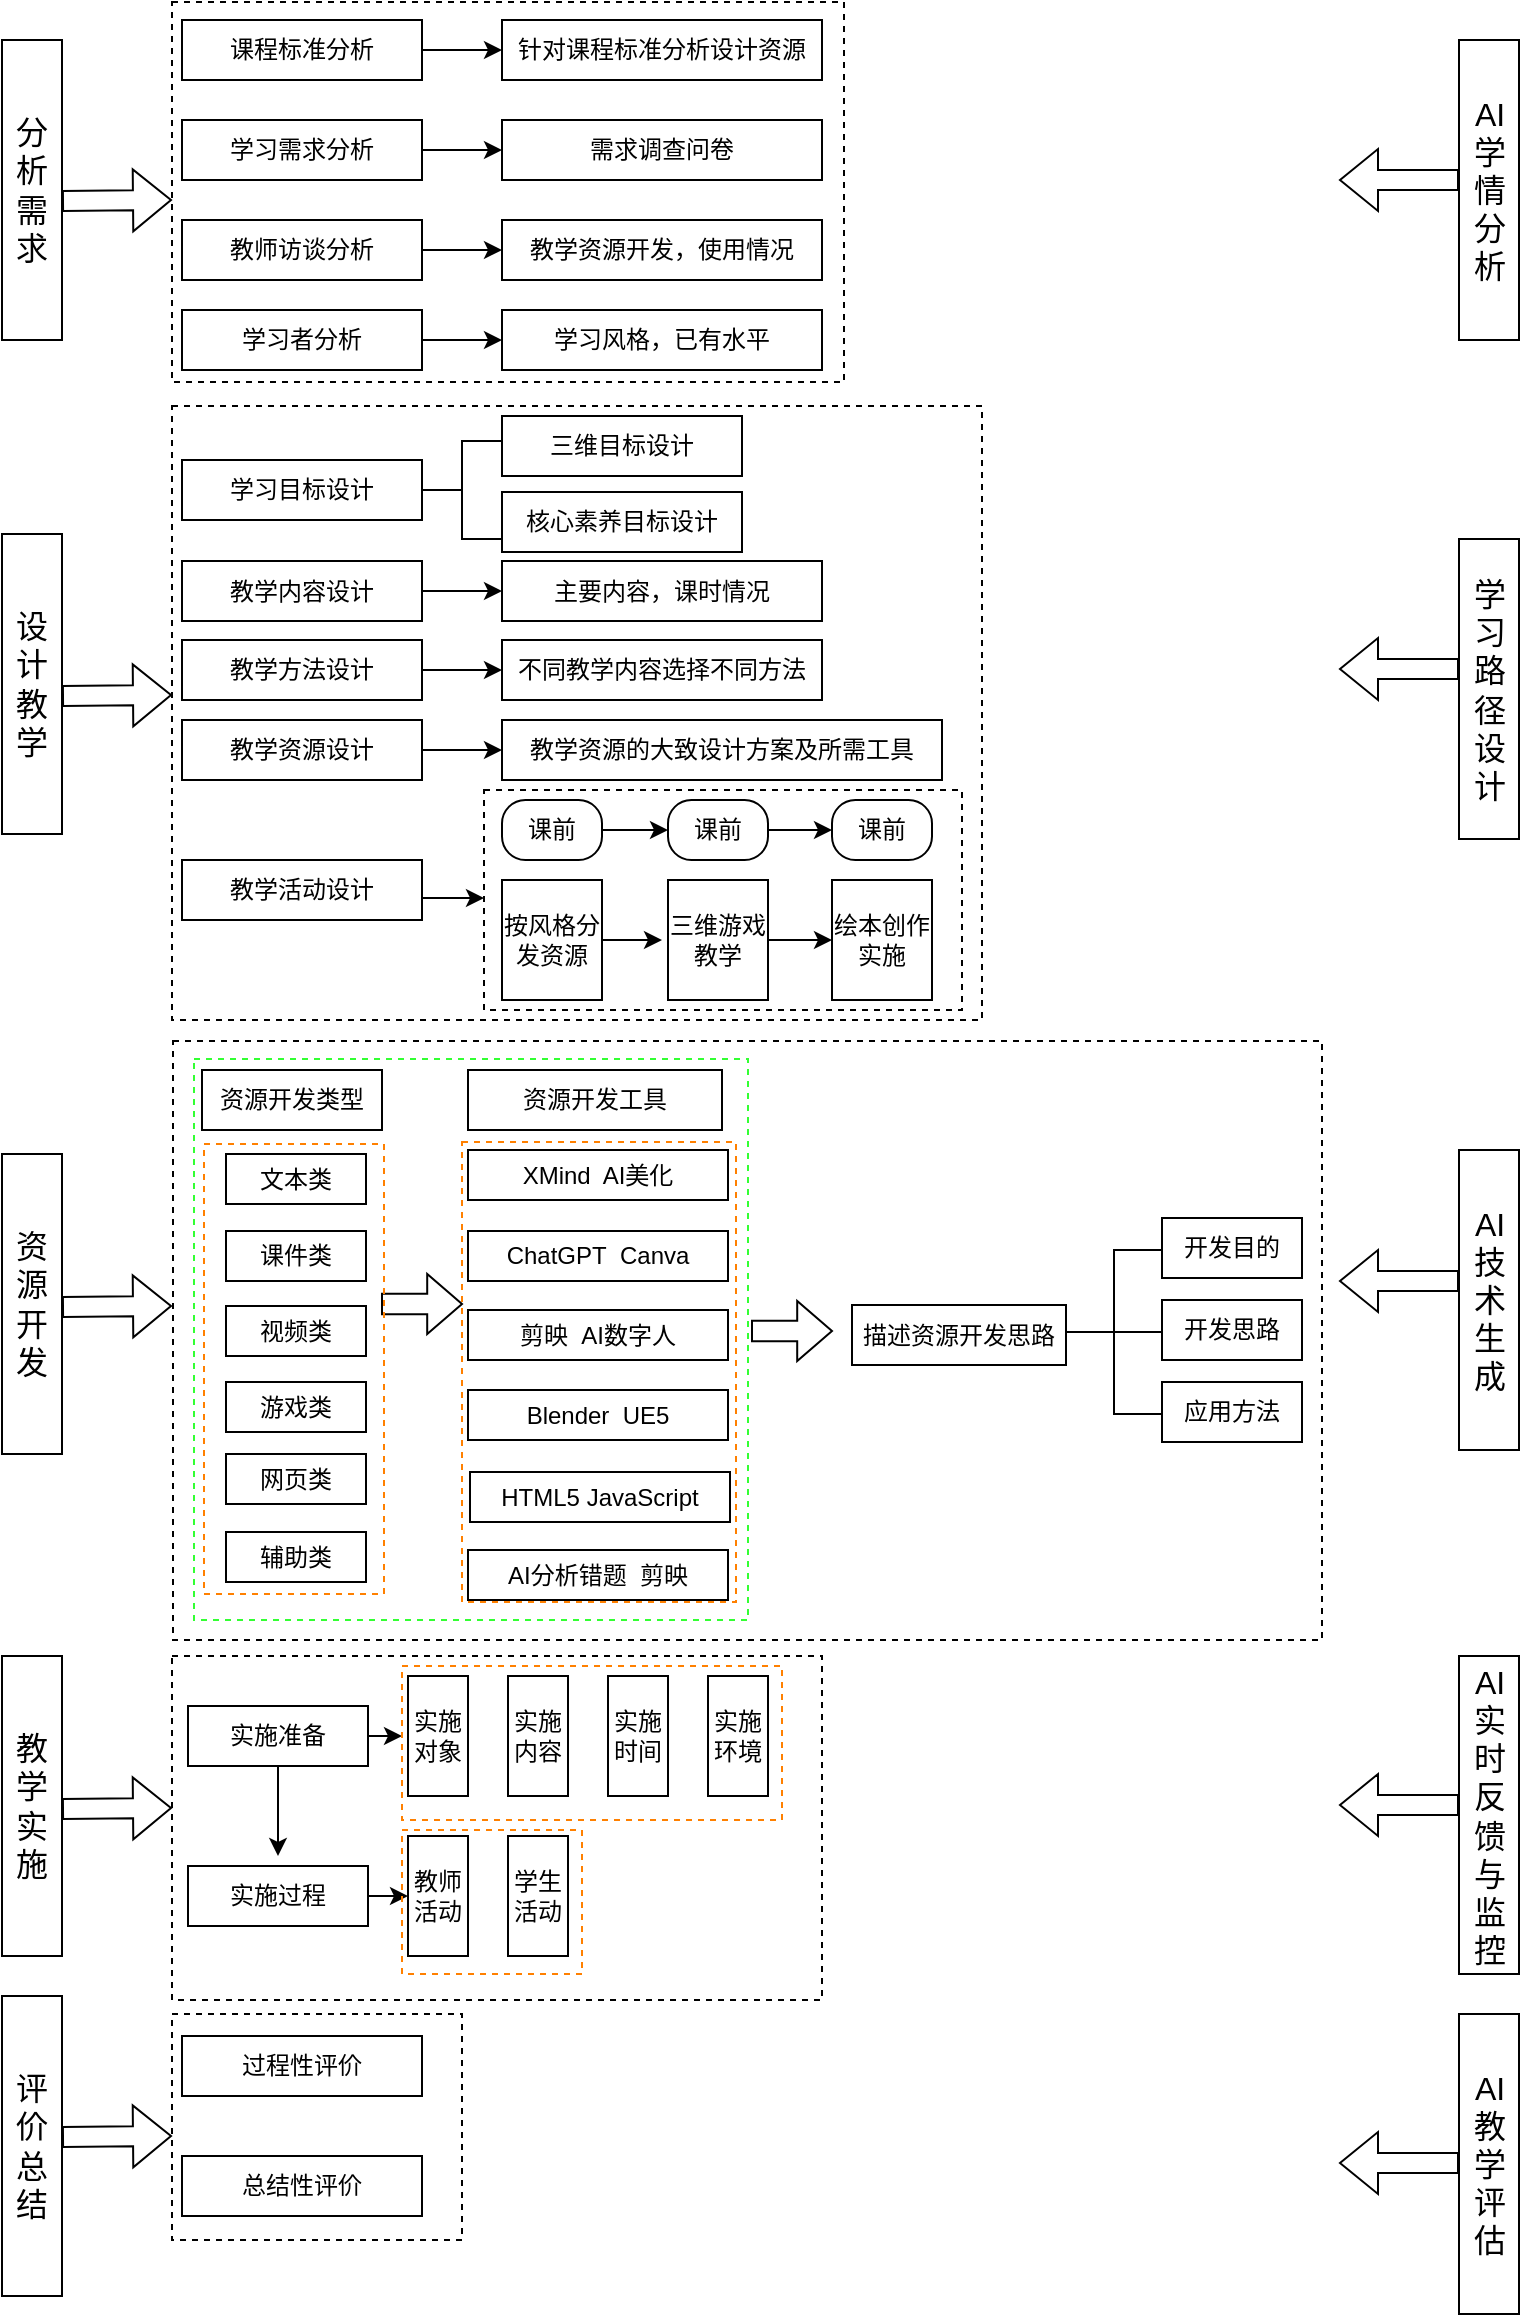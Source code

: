 <mxfile version="27.1.6">
  <diagram name="第 1 页" id="VxwswA1CDqskSliWBCK6">
    <mxGraphModel dx="2696" dy="692" grid="1" gridSize="10" guides="1" tooltips="1" connect="1" arrows="1" fold="1" page="1" pageScale="1" pageWidth="827" pageHeight="1169" math="0" shadow="0">
      <root>
        <mxCell id="0" />
        <mxCell id="1" parent="0" />
        <mxCell id="JnCEbH-ntcEdmTGc3oJX-201" value="" style="rounded=0;whiteSpace=wrap;html=1;fillColor=none;dashed=1;" vertex="1" parent="1">
          <mxGeometry x="-1125" y="401" width="336" height="190" as="geometry" />
        </mxCell>
        <mxCell id="JnCEbH-ntcEdmTGc3oJX-203" value="" style="rounded=0;whiteSpace=wrap;html=1;fillColor=none;dashed=1;" vertex="1" parent="1">
          <mxGeometry x="-1125" y="603" width="405" height="307" as="geometry" />
        </mxCell>
        <mxCell id="JnCEbH-ntcEdmTGc3oJX-2" value="分析需求" style="rounded=0;whiteSpace=wrap;html=1;fontSize=16;" vertex="1" parent="1">
          <mxGeometry x="-1210" y="420" width="30" height="150" as="geometry" />
        </mxCell>
        <mxCell id="JnCEbH-ntcEdmTGc3oJX-3" value="设计教学" style="rounded=0;whiteSpace=wrap;html=1;fontSize=16;" vertex="1" parent="1">
          <mxGeometry x="-1210" y="667" width="30" height="150" as="geometry" />
        </mxCell>
        <mxCell id="JnCEbH-ntcEdmTGc3oJX-4" value="资源开发" style="rounded=0;whiteSpace=wrap;html=1;fontSize=16;" vertex="1" parent="1">
          <mxGeometry x="-1210" y="977" width="30" height="150" as="geometry" />
        </mxCell>
        <mxCell id="JnCEbH-ntcEdmTGc3oJX-5" value="教学实施" style="rounded=0;whiteSpace=wrap;html=1;fontSize=16;" vertex="1" parent="1">
          <mxGeometry x="-1210" y="1228" width="30" height="150" as="geometry" />
        </mxCell>
        <mxCell id="JnCEbH-ntcEdmTGc3oJX-6" value="评价总结" style="rounded=0;whiteSpace=wrap;html=1;fontSize=16;" vertex="1" parent="1">
          <mxGeometry x="-1210" y="1398" width="30" height="150" as="geometry" />
        </mxCell>
        <mxCell id="JnCEbH-ntcEdmTGc3oJX-7" value="过程性评价" style="rounded=0;whiteSpace=wrap;html=1;" vertex="1" parent="1">
          <mxGeometry x="-1120" y="1418" width="120" height="30" as="geometry" />
        </mxCell>
        <mxCell id="JnCEbH-ntcEdmTGc3oJX-8" value="总结性评价" style="rounded=0;whiteSpace=wrap;html=1;" vertex="1" parent="1">
          <mxGeometry x="-1120" y="1478" width="120" height="30" as="geometry" />
        </mxCell>
        <mxCell id="JnCEbH-ntcEdmTGc3oJX-195" style="edgeStyle=elbowEdgeStyle;rounded=0;orthogonalLoop=1;jettySize=auto;html=1;exitX=1;exitY=0.5;exitDx=0;exitDy=0;entryX=0;entryY=0.5;entryDx=0;entryDy=0;" edge="1" parent="1" source="JnCEbH-ntcEdmTGc3oJX-9" target="JnCEbH-ntcEdmTGc3oJX-11">
          <mxGeometry relative="1" as="geometry" />
        </mxCell>
        <mxCell id="JnCEbH-ntcEdmTGc3oJX-9" value="实施过程" style="rounded=0;whiteSpace=wrap;html=1;" vertex="1" parent="1">
          <mxGeometry x="-1117" y="1333" width="90" height="30" as="geometry" />
        </mxCell>
        <mxCell id="JnCEbH-ntcEdmTGc3oJX-196" style="edgeStyle=elbowEdgeStyle;rounded=0;orthogonalLoop=1;jettySize=auto;html=1;exitX=0.5;exitY=1;exitDx=0;exitDy=0;" edge="1" parent="1" source="JnCEbH-ntcEdmTGc3oJX-10">
          <mxGeometry relative="1" as="geometry">
            <mxPoint x="-1072" y="1328" as="targetPoint" />
          </mxGeometry>
        </mxCell>
        <mxCell id="JnCEbH-ntcEdmTGc3oJX-197" style="edgeStyle=elbowEdgeStyle;rounded=0;orthogonalLoop=1;jettySize=auto;html=1;exitX=1;exitY=0.5;exitDx=0;exitDy=0;" edge="1" parent="1" source="JnCEbH-ntcEdmTGc3oJX-10">
          <mxGeometry relative="1" as="geometry">
            <mxPoint x="-1010" y="1268" as="targetPoint" />
          </mxGeometry>
        </mxCell>
        <mxCell id="JnCEbH-ntcEdmTGc3oJX-10" value="实施准备" style="rounded=0;whiteSpace=wrap;html=1;" vertex="1" parent="1">
          <mxGeometry x="-1117" y="1253" width="90" height="30" as="geometry" />
        </mxCell>
        <mxCell id="JnCEbH-ntcEdmTGc3oJX-11" value="教师活动" style="rounded=0;whiteSpace=wrap;html=1;" vertex="1" parent="1">
          <mxGeometry x="-1007" y="1318" width="30" height="60" as="geometry" />
        </mxCell>
        <mxCell id="JnCEbH-ntcEdmTGc3oJX-12" value="学生活动" style="rounded=0;whiteSpace=wrap;html=1;" vertex="1" parent="1">
          <mxGeometry x="-957" y="1318" width="30" height="60" as="geometry" />
        </mxCell>
        <mxCell id="JnCEbH-ntcEdmTGc3oJX-13" value="实施内容" style="rounded=0;whiteSpace=wrap;html=1;" vertex="1" parent="1">
          <mxGeometry x="-957" y="1238" width="30" height="60" as="geometry" />
        </mxCell>
        <mxCell id="JnCEbH-ntcEdmTGc3oJX-14" value="实施对象" style="rounded=0;whiteSpace=wrap;html=1;" vertex="1" parent="1">
          <mxGeometry x="-1007" y="1238" width="30" height="60" as="geometry" />
        </mxCell>
        <mxCell id="JnCEbH-ntcEdmTGc3oJX-15" value="实施时间" style="rounded=0;whiteSpace=wrap;html=1;" vertex="1" parent="1">
          <mxGeometry x="-907" y="1238" width="30" height="60" as="geometry" />
        </mxCell>
        <mxCell id="JnCEbH-ntcEdmTGc3oJX-16" value="实施环境" style="rounded=0;whiteSpace=wrap;html=1;" vertex="1" parent="1">
          <mxGeometry x="-857" y="1238" width="30" height="60" as="geometry" />
        </mxCell>
        <mxCell id="JnCEbH-ntcEdmTGc3oJX-17" value="资源开发类型" style="rounded=0;whiteSpace=wrap;html=1;" vertex="1" parent="1">
          <mxGeometry x="-1110" y="935" width="90" height="30" as="geometry" />
        </mxCell>
        <mxCell id="JnCEbH-ntcEdmTGc3oJX-18" value="资源开发工具" style="rounded=0;whiteSpace=wrap;html=1;" vertex="1" parent="1">
          <mxGeometry x="-977" y="935" width="127" height="30" as="geometry" />
        </mxCell>
        <mxCell id="JnCEbH-ntcEdmTGc3oJX-19" value="描述资源开发思路" style="rounded=0;whiteSpace=wrap;html=1;" vertex="1" parent="1">
          <mxGeometry x="-785" y="1052.5" width="107" height="30" as="geometry" />
        </mxCell>
        <mxCell id="JnCEbH-ntcEdmTGc3oJX-20" value="文本类" style="rounded=0;whiteSpace=wrap;html=1;" vertex="1" parent="1">
          <mxGeometry x="-1098" y="977" width="70" height="25" as="geometry" />
        </mxCell>
        <mxCell id="JnCEbH-ntcEdmTGc3oJX-21" value="课件类" style="rounded=0;whiteSpace=wrap;html=1;" vertex="1" parent="1">
          <mxGeometry x="-1098" y="1015.5" width="70" height="25" as="geometry" />
        </mxCell>
        <mxCell id="JnCEbH-ntcEdmTGc3oJX-22" value="视频类" style="rounded=0;whiteSpace=wrap;html=1;" vertex="1" parent="1">
          <mxGeometry x="-1098" y="1053" width="70" height="25" as="geometry" />
        </mxCell>
        <mxCell id="JnCEbH-ntcEdmTGc3oJX-24" value="网页类" style="rounded=0;whiteSpace=wrap;html=1;" vertex="1" parent="1">
          <mxGeometry x="-1098" y="1127" width="70" height="25" as="geometry" />
        </mxCell>
        <mxCell id="JnCEbH-ntcEdmTGc3oJX-25" value="游戏类" style="rounded=0;whiteSpace=wrap;html=1;" vertex="1" parent="1">
          <mxGeometry x="-1098" y="1091" width="70" height="25" as="geometry" />
        </mxCell>
        <mxCell id="JnCEbH-ntcEdmTGc3oJX-27" value="辅助类" style="rounded=0;whiteSpace=wrap;html=1;" vertex="1" parent="1">
          <mxGeometry x="-1098" y="1166" width="70" height="25" as="geometry" />
        </mxCell>
        <mxCell id="JnCEbH-ntcEdmTGc3oJX-167" style="edgeStyle=orthogonalEdgeStyle;rounded=0;orthogonalLoop=1;jettySize=auto;html=1;exitX=1;exitY=0.5;exitDx=0;exitDy=0;entryX=0;entryY=0.5;entryDx=0;entryDy=0;" edge="1" parent="1" source="JnCEbH-ntcEdmTGc3oJX-129" target="JnCEbH-ntcEdmTGc3oJX-155">
          <mxGeometry relative="1" as="geometry" />
        </mxCell>
        <mxCell id="JnCEbH-ntcEdmTGc3oJX-129" value="课程标准分析" style="rounded=0;whiteSpace=wrap;html=1;" vertex="1" parent="1">
          <mxGeometry x="-1120" y="410" width="120" height="30" as="geometry" />
        </mxCell>
        <mxCell id="JnCEbH-ntcEdmTGc3oJX-170" style="edgeStyle=orthogonalEdgeStyle;rounded=0;orthogonalLoop=1;jettySize=auto;html=1;exitX=1;exitY=0.5;exitDx=0;exitDy=0;entryX=0;entryY=0.5;entryDx=0;entryDy=0;" edge="1" parent="1" source="JnCEbH-ntcEdmTGc3oJX-130" target="JnCEbH-ntcEdmTGc3oJX-157">
          <mxGeometry relative="1" as="geometry" />
        </mxCell>
        <mxCell id="JnCEbH-ntcEdmTGc3oJX-130" value="教师访谈分析" style="rounded=0;whiteSpace=wrap;html=1;" vertex="1" parent="1">
          <mxGeometry x="-1120" y="510" width="120" height="30" as="geometry" />
        </mxCell>
        <mxCell id="JnCEbH-ntcEdmTGc3oJX-169" style="edgeStyle=orthogonalEdgeStyle;rounded=0;orthogonalLoop=1;jettySize=auto;html=1;exitX=1;exitY=0.5;exitDx=0;exitDy=0;entryX=0;entryY=0.5;entryDx=0;entryDy=0;" edge="1" parent="1" source="JnCEbH-ntcEdmTGc3oJX-131" target="JnCEbH-ntcEdmTGc3oJX-156">
          <mxGeometry relative="1" as="geometry" />
        </mxCell>
        <mxCell id="JnCEbH-ntcEdmTGc3oJX-131" value="学习需求分析" style="rounded=0;whiteSpace=wrap;html=1;" vertex="1" parent="1">
          <mxGeometry x="-1120" y="460" width="120" height="30" as="geometry" />
        </mxCell>
        <mxCell id="JnCEbH-ntcEdmTGc3oJX-173" style="edgeStyle=orthogonalEdgeStyle;rounded=0;orthogonalLoop=1;jettySize=auto;html=1;exitX=1;exitY=0.5;exitDx=0;exitDy=0;entryX=0;entryY=0.5;entryDx=0;entryDy=0;" edge="1" parent="1" source="JnCEbH-ntcEdmTGc3oJX-132" target="JnCEbH-ntcEdmTGc3oJX-158">
          <mxGeometry relative="1" as="geometry">
            <mxPoint x="-970" y="570" as="targetPoint" />
          </mxGeometry>
        </mxCell>
        <mxCell id="JnCEbH-ntcEdmTGc3oJX-132" value="学习者分析" style="rounded=0;whiteSpace=wrap;html=1;" vertex="1" parent="1">
          <mxGeometry x="-1120" y="555" width="120" height="30" as="geometry" />
        </mxCell>
        <mxCell id="JnCEbH-ntcEdmTGc3oJX-133" value="学习目标设计" style="rounded=0;whiteSpace=wrap;html=1;" vertex="1" parent="1">
          <mxGeometry x="-1120" y="630" width="120" height="30" as="geometry" />
        </mxCell>
        <mxCell id="JnCEbH-ntcEdmTGc3oJX-182" style="edgeStyle=elbowEdgeStyle;rounded=0;orthogonalLoop=1;jettySize=auto;html=1;exitX=1;exitY=0.5;exitDx=0;exitDy=0;entryX=0;entryY=0.5;entryDx=0;entryDy=0;" edge="1" parent="1" source="JnCEbH-ntcEdmTGc3oJX-134" target="JnCEbH-ntcEdmTGc3oJX-161">
          <mxGeometry relative="1" as="geometry" />
        </mxCell>
        <mxCell id="JnCEbH-ntcEdmTGc3oJX-134" value="教学资源设计" style="rounded=0;whiteSpace=wrap;html=1;" vertex="1" parent="1">
          <mxGeometry x="-1120" y="760" width="120" height="30" as="geometry" />
        </mxCell>
        <mxCell id="JnCEbH-ntcEdmTGc3oJX-179" style="edgeStyle=elbowEdgeStyle;rounded=0;orthogonalLoop=1;jettySize=auto;html=1;exitX=1;exitY=0.5;exitDx=0;exitDy=0;entryX=0;entryY=0.5;entryDx=0;entryDy=0;" edge="1" parent="1" source="JnCEbH-ntcEdmTGc3oJX-135" target="JnCEbH-ntcEdmTGc3oJX-159">
          <mxGeometry relative="1" as="geometry" />
        </mxCell>
        <mxCell id="JnCEbH-ntcEdmTGc3oJX-135" value="教学内容设计" style="rounded=0;whiteSpace=wrap;html=1;" vertex="1" parent="1">
          <mxGeometry x="-1120" y="680.5" width="120" height="30" as="geometry" />
        </mxCell>
        <mxCell id="JnCEbH-ntcEdmTGc3oJX-136" value="教学活动设计" style="rounded=0;whiteSpace=wrap;html=1;" vertex="1" parent="1">
          <mxGeometry x="-1120" y="830" width="120" height="30" as="geometry" />
        </mxCell>
        <mxCell id="JnCEbH-ntcEdmTGc3oJX-137" value="三维目标设计" style="rounded=0;whiteSpace=wrap;html=1;" vertex="1" parent="1">
          <mxGeometry x="-960" y="608" width="120" height="30" as="geometry" />
        </mxCell>
        <mxCell id="JnCEbH-ntcEdmTGc3oJX-138" value="核心素养目标设计" style="rounded=0;whiteSpace=wrap;html=1;" vertex="1" parent="1">
          <mxGeometry x="-960" y="646" width="120" height="30" as="geometry" />
        </mxCell>
        <mxCell id="JnCEbH-ntcEdmTGc3oJX-180" style="edgeStyle=elbowEdgeStyle;rounded=0;orthogonalLoop=1;jettySize=auto;html=1;exitX=1;exitY=0.5;exitDx=0;exitDy=0;entryX=0;entryY=0.5;entryDx=0;entryDy=0;" edge="1" parent="1" source="JnCEbH-ntcEdmTGc3oJX-139" target="JnCEbH-ntcEdmTGc3oJX-160">
          <mxGeometry relative="1" as="geometry" />
        </mxCell>
        <mxCell id="JnCEbH-ntcEdmTGc3oJX-139" value="教学方法设计" style="rounded=0;whiteSpace=wrap;html=1;" vertex="1" parent="1">
          <mxGeometry x="-1120" y="720" width="120" height="30" as="geometry" />
        </mxCell>
        <mxCell id="JnCEbH-ntcEdmTGc3oJX-183" style="edgeStyle=elbowEdgeStyle;rounded=0;orthogonalLoop=1;jettySize=auto;html=1;exitX=1;exitY=0.5;exitDx=0;exitDy=0;entryX=0;entryY=0.5;entryDx=0;entryDy=0;" edge="1" parent="1" source="JnCEbH-ntcEdmTGc3oJX-140" target="JnCEbH-ntcEdmTGc3oJX-141">
          <mxGeometry relative="1" as="geometry" />
        </mxCell>
        <mxCell id="JnCEbH-ntcEdmTGc3oJX-140" value="课前" style="rounded=1;whiteSpace=wrap;html=1;arcSize=39;" vertex="1" parent="1">
          <mxGeometry x="-960" y="800" width="50" height="30" as="geometry" />
        </mxCell>
        <mxCell id="JnCEbH-ntcEdmTGc3oJX-184" style="edgeStyle=elbowEdgeStyle;rounded=0;orthogonalLoop=1;jettySize=auto;html=1;exitX=1;exitY=0.5;exitDx=0;exitDy=0;entryX=0;entryY=0.5;entryDx=0;entryDy=0;" edge="1" parent="1" source="JnCEbH-ntcEdmTGc3oJX-141" target="JnCEbH-ntcEdmTGc3oJX-142">
          <mxGeometry relative="1" as="geometry" />
        </mxCell>
        <mxCell id="JnCEbH-ntcEdmTGc3oJX-141" value="课前" style="rounded=1;whiteSpace=wrap;html=1;arcSize=39;" vertex="1" parent="1">
          <mxGeometry x="-877" y="800" width="50" height="30" as="geometry" />
        </mxCell>
        <mxCell id="JnCEbH-ntcEdmTGc3oJX-142" value="课前" style="rounded=1;whiteSpace=wrap;html=1;arcSize=39;" vertex="1" parent="1">
          <mxGeometry x="-795" y="800" width="50" height="30" as="geometry" />
        </mxCell>
        <mxCell id="JnCEbH-ntcEdmTGc3oJX-185" style="edgeStyle=elbowEdgeStyle;rounded=0;orthogonalLoop=1;jettySize=auto;html=1;exitX=1;exitY=0.5;exitDx=0;exitDy=0;" edge="1" parent="1" source="JnCEbH-ntcEdmTGc3oJX-143">
          <mxGeometry relative="1" as="geometry">
            <mxPoint x="-880" y="870" as="targetPoint" />
          </mxGeometry>
        </mxCell>
        <mxCell id="JnCEbH-ntcEdmTGc3oJX-143" value="按风格分发资源" style="rounded=0;whiteSpace=wrap;html=1;" vertex="1" parent="1">
          <mxGeometry x="-960" y="840" width="50" height="60" as="geometry" />
        </mxCell>
        <mxCell id="JnCEbH-ntcEdmTGc3oJX-186" style="edgeStyle=elbowEdgeStyle;rounded=0;orthogonalLoop=1;jettySize=auto;html=1;exitX=1;exitY=0.5;exitDx=0;exitDy=0;entryX=0;entryY=0.5;entryDx=0;entryDy=0;" edge="1" parent="1" source="JnCEbH-ntcEdmTGc3oJX-144" target="JnCEbH-ntcEdmTGc3oJX-145">
          <mxGeometry relative="1" as="geometry" />
        </mxCell>
        <mxCell id="JnCEbH-ntcEdmTGc3oJX-144" value="三维游戏教学" style="rounded=0;whiteSpace=wrap;html=1;" vertex="1" parent="1">
          <mxGeometry x="-877" y="840" width="50" height="60" as="geometry" />
        </mxCell>
        <mxCell id="JnCEbH-ntcEdmTGc3oJX-145" value="绘本创作实施" style="rounded=0;whiteSpace=wrap;html=1;" vertex="1" parent="1">
          <mxGeometry x="-795" y="840" width="50" height="60" as="geometry" />
        </mxCell>
        <mxCell id="JnCEbH-ntcEdmTGc3oJX-146" value="&#xa;剪映  AI数字人&#xa;" style="whiteSpace=wrap;strokeWidth=1;perimeterSpacing=0;" vertex="1" parent="1">
          <mxGeometry x="-977" y="1055" width="130" height="25" as="geometry" />
        </mxCell>
        <mxCell id="JnCEbH-ntcEdmTGc3oJX-147" value="&#xa;XMind  AI美化&#xa;" style="whiteSpace=wrap;strokeWidth=1;perimeterSpacing=0;" vertex="1" parent="1">
          <mxGeometry x="-977" y="975" width="130" height="25" as="geometry" />
        </mxCell>
        <mxCell id="JnCEbH-ntcEdmTGc3oJX-148" value="&#xa;ChatGPT  Canva&#xa;" style="whiteSpace=wrap;strokeWidth=1;perimeterSpacing=0;" vertex="1" parent="1">
          <mxGeometry x="-977" y="1015.5" width="130" height="25" as="geometry" />
        </mxCell>
        <mxCell id="JnCEbH-ntcEdmTGc3oJX-149" value="Blender  UE5" style="whiteSpace=wrap;strokeWidth=1;perimeterSpacing=0;" vertex="1" parent="1">
          <mxGeometry x="-977" y="1095" width="130" height="25" as="geometry" />
        </mxCell>
        <mxCell id="JnCEbH-ntcEdmTGc3oJX-150" value="HTML5 JavaScript" style="whiteSpace=wrap;strokeWidth=1;perimeterSpacing=0;" vertex="1" parent="1">
          <mxGeometry x="-976" y="1136" width="130" height="25" as="geometry" />
        </mxCell>
        <mxCell id="JnCEbH-ntcEdmTGc3oJX-151" value="AI分析错题  剪映" style="whiteSpace=wrap;strokeWidth=1;perimeterSpacing=0;" vertex="1" parent="1">
          <mxGeometry x="-977" y="1175" width="130" height="25" as="geometry" />
        </mxCell>
        <mxCell id="JnCEbH-ntcEdmTGc3oJX-152" value="开发目的" style="rounded=0;whiteSpace=wrap;html=1;" vertex="1" parent="1">
          <mxGeometry x="-630" y="1009" width="70" height="30" as="geometry" />
        </mxCell>
        <mxCell id="JnCEbH-ntcEdmTGc3oJX-153" value="开发思路" style="rounded=0;whiteSpace=wrap;html=1;" vertex="1" parent="1">
          <mxGeometry x="-630" y="1050" width="70" height="30" as="geometry" />
        </mxCell>
        <mxCell id="JnCEbH-ntcEdmTGc3oJX-154" value="应用方法" style="rounded=0;whiteSpace=wrap;html=1;" vertex="1" parent="1">
          <mxGeometry x="-630" y="1091" width="70" height="30" as="geometry" />
        </mxCell>
        <mxCell id="JnCEbH-ntcEdmTGc3oJX-155" value="针对课程标准分析设计资源" style="rounded=0;whiteSpace=wrap;html=1;" vertex="1" parent="1">
          <mxGeometry x="-960" y="410" width="160" height="30" as="geometry" />
        </mxCell>
        <mxCell id="JnCEbH-ntcEdmTGc3oJX-156" value="需求调查问卷" style="rounded=0;whiteSpace=wrap;html=1;" vertex="1" parent="1">
          <mxGeometry x="-960" y="460" width="160" height="30" as="geometry" />
        </mxCell>
        <mxCell id="JnCEbH-ntcEdmTGc3oJX-157" value="教学资源开发，使用情况" style="rounded=0;whiteSpace=wrap;html=1;" vertex="1" parent="1">
          <mxGeometry x="-960" y="510" width="160" height="30" as="geometry" />
        </mxCell>
        <mxCell id="JnCEbH-ntcEdmTGc3oJX-158" value="学习风格，已有水平" style="rounded=0;whiteSpace=wrap;html=1;" vertex="1" parent="1">
          <mxGeometry x="-960" y="555" width="160" height="30" as="geometry" />
        </mxCell>
        <mxCell id="JnCEbH-ntcEdmTGc3oJX-159" value="主要内容，课时情况" style="rounded=0;whiteSpace=wrap;html=1;" vertex="1" parent="1">
          <mxGeometry x="-960" y="680.5" width="160" height="30" as="geometry" />
        </mxCell>
        <mxCell id="JnCEbH-ntcEdmTGc3oJX-160" value="不同教学内容选择不同方法" style="rounded=0;whiteSpace=wrap;html=1;" vertex="1" parent="1">
          <mxGeometry x="-960" y="720" width="160" height="30" as="geometry" />
        </mxCell>
        <mxCell id="JnCEbH-ntcEdmTGc3oJX-161" value="教学资源的大致设计方案及所需工具" style="rounded=0;whiteSpace=wrap;html=1;" vertex="1" parent="1">
          <mxGeometry x="-960" y="760" width="220" height="30" as="geometry" />
        </mxCell>
        <mxCell id="JnCEbH-ntcEdmTGc3oJX-162" value="" style="shape=flexArrow;endArrow=classic;html=1;rounded=0;movable=1;resizable=1;rotatable=1;deletable=1;editable=1;locked=0;connectable=1;" edge="1" parent="1">
          <mxGeometry width="50" height="50" relative="1" as="geometry">
            <mxPoint x="-1180" y="500.5" as="sourcePoint" />
            <mxPoint x="-1125" y="500" as="targetPoint" />
          </mxGeometry>
        </mxCell>
        <mxCell id="JnCEbH-ntcEdmTGc3oJX-163" value="" style="shape=flexArrow;endArrow=classic;html=1;rounded=0;movable=1;resizable=1;rotatable=1;deletable=1;editable=1;locked=0;connectable=1;" edge="1" parent="1">
          <mxGeometry width="50" height="50" relative="1" as="geometry">
            <mxPoint x="-1180" y="748" as="sourcePoint" />
            <mxPoint x="-1125" y="747.5" as="targetPoint" />
          </mxGeometry>
        </mxCell>
        <mxCell id="JnCEbH-ntcEdmTGc3oJX-164" value="" style="shape=flexArrow;endArrow=classic;html=1;rounded=0;movable=1;resizable=1;rotatable=1;deletable=1;editable=1;locked=0;connectable=1;" edge="1" parent="1">
          <mxGeometry width="50" height="50" relative="1" as="geometry">
            <mxPoint x="-1180" y="1053.5" as="sourcePoint" />
            <mxPoint x="-1125" y="1053" as="targetPoint" />
          </mxGeometry>
        </mxCell>
        <mxCell id="JnCEbH-ntcEdmTGc3oJX-165" value="" style="shape=flexArrow;endArrow=classic;html=1;rounded=0;movable=1;resizable=1;rotatable=1;deletable=1;editable=1;locked=0;connectable=1;" edge="1" parent="1">
          <mxGeometry width="50" height="50" relative="1" as="geometry">
            <mxPoint x="-1180" y="1304.5" as="sourcePoint" />
            <mxPoint x="-1125" y="1304" as="targetPoint" />
          </mxGeometry>
        </mxCell>
        <mxCell id="JnCEbH-ntcEdmTGc3oJX-166" value="" style="shape=flexArrow;endArrow=classic;html=1;rounded=0;movable=1;resizable=1;rotatable=1;deletable=1;editable=1;locked=0;connectable=1;" edge="1" parent="1">
          <mxGeometry width="50" height="50" relative="1" as="geometry">
            <mxPoint x="-1180" y="1468.5" as="sourcePoint" />
            <mxPoint x="-1125" y="1468" as="targetPoint" />
          </mxGeometry>
        </mxCell>
        <mxCell id="JnCEbH-ntcEdmTGc3oJX-178" value="" style="strokeWidth=1;html=1;shape=mxgraph.flowchart.annotation_2;align=left;labelPosition=right;pointerEvents=1;" vertex="1" parent="1">
          <mxGeometry x="-1000" y="620.5" width="40" height="49" as="geometry" />
        </mxCell>
        <mxCell id="JnCEbH-ntcEdmTGc3oJX-191" value="" style="html=1;shadow=0;dashed=0;align=center;verticalAlign=middle;shape=mxgraph.arrows2.arrow;dy=0.66;dx=17.4;notch=0;" vertex="1" parent="1">
          <mxGeometry x="-1020" y="1037" width="40" height="30" as="geometry" />
        </mxCell>
        <mxCell id="JnCEbH-ntcEdmTGc3oJX-194" value="" style="html=1;shadow=0;dashed=0;align=center;verticalAlign=middle;shape=mxgraph.arrows2.arrow;dy=0.66;dx=17.4;notch=0;" vertex="1" parent="1">
          <mxGeometry x="-835" y="1050.5" width="40" height="30" as="geometry" />
        </mxCell>
        <mxCell id="JnCEbH-ntcEdmTGc3oJX-198" value="" style="strokeWidth=1;html=1;shape=mxgraph.flowchart.annotation_2;align=left;labelPosition=right;pointerEvents=1;" vertex="1" parent="1">
          <mxGeometry x="-678" y="1025" width="48" height="82" as="geometry" />
        </mxCell>
        <mxCell id="JnCEbH-ntcEdmTGc3oJX-200" value="" style="line;strokeWidth=1;html=1;" vertex="1" parent="1">
          <mxGeometry x="-654.5" y="1061" width="24.5" height="10" as="geometry" />
        </mxCell>
        <mxCell id="JnCEbH-ntcEdmTGc3oJX-204" value="" style="rounded=0;whiteSpace=wrap;html=1;fillColor=none;dashed=1;" vertex="1" parent="1">
          <mxGeometry x="-969" y="795" width="239" height="110" as="geometry" />
        </mxCell>
        <mxCell id="JnCEbH-ntcEdmTGc3oJX-206" style="edgeStyle=elbowEdgeStyle;rounded=0;orthogonalLoop=1;jettySize=auto;html=1;entryX=0;entryY=0.5;entryDx=0;entryDy=0;" edge="1" parent="1">
          <mxGeometry relative="1" as="geometry">
            <mxPoint x="-1000" y="849" as="sourcePoint" />
            <mxPoint x="-969" y="849" as="targetPoint" />
            <Array as="points">
              <mxPoint x="-980" y="872" />
            </Array>
          </mxGeometry>
        </mxCell>
        <mxCell id="JnCEbH-ntcEdmTGc3oJX-210" value="" style="rounded=0;whiteSpace=wrap;html=1;fillColor=none;dashed=1;" vertex="1" parent="1">
          <mxGeometry x="-1124.5" y="920.5" width="574.5" height="299.5" as="geometry" />
        </mxCell>
        <mxCell id="JnCEbH-ntcEdmTGc3oJX-211" value="" style="rounded=0;whiteSpace=wrap;html=1;fillColor=none;dashed=1;strokeColor=#33FF33;" vertex="1" parent="1">
          <mxGeometry x="-1114" y="929.5" width="277" height="280.5" as="geometry" />
        </mxCell>
        <mxCell id="JnCEbH-ntcEdmTGc3oJX-212" value="" style="rounded=0;whiteSpace=wrap;html=1;fillColor=none;dashed=1;strokeColor=#FF8000;" vertex="1" parent="1">
          <mxGeometry x="-1109" y="972" width="90" height="225" as="geometry" />
        </mxCell>
        <mxCell id="JnCEbH-ntcEdmTGc3oJX-213" value="" style="rounded=0;whiteSpace=wrap;html=1;fillColor=none;dashed=1;strokeColor=#FF8000;" vertex="1" parent="1">
          <mxGeometry x="-980" y="971" width="137" height="230" as="geometry" />
        </mxCell>
        <mxCell id="JnCEbH-ntcEdmTGc3oJX-214" value="" style="rounded=0;whiteSpace=wrap;html=1;fillColor=none;dashed=1;" vertex="1" parent="1">
          <mxGeometry x="-1125" y="1228" width="325" height="172" as="geometry" />
        </mxCell>
        <mxCell id="JnCEbH-ntcEdmTGc3oJX-215" value="" style="rounded=0;whiteSpace=wrap;html=1;fillColor=none;dashed=1;" vertex="1" parent="1">
          <mxGeometry x="-1125" y="1407" width="145" height="113" as="geometry" />
        </mxCell>
        <mxCell id="JnCEbH-ntcEdmTGc3oJX-216" value="" style="rounded=0;whiteSpace=wrap;html=1;fillColor=none;dashed=1;strokeColor=#FF8000;" vertex="1" parent="1">
          <mxGeometry x="-1010" y="1233" width="190" height="77" as="geometry" />
        </mxCell>
        <mxCell id="JnCEbH-ntcEdmTGc3oJX-217" value="" style="rounded=0;whiteSpace=wrap;html=1;fillColor=none;dashed=1;strokeColor=#FF8000;" vertex="1" parent="1">
          <mxGeometry x="-1010" y="1315" width="90" height="72" as="geometry" />
        </mxCell>
        <mxCell id="JnCEbH-ntcEdmTGc3oJX-218" value="AI学情分析" style="rounded=0;whiteSpace=wrap;html=1;fontSize=16;" vertex="1" parent="1">
          <mxGeometry x="-481.5" y="420" width="30" height="150" as="geometry" />
        </mxCell>
        <mxCell id="JnCEbH-ntcEdmTGc3oJX-219" value="学习路径设计" style="rounded=0;whiteSpace=wrap;html=1;fontSize=16;" vertex="1" parent="1">
          <mxGeometry x="-481.5" y="669.5" width="30" height="150" as="geometry" />
        </mxCell>
        <mxCell id="JnCEbH-ntcEdmTGc3oJX-220" value="AI技术生成" style="rounded=0;whiteSpace=wrap;html=1;fontSize=16;" vertex="1" parent="1">
          <mxGeometry x="-481.5" y="975" width="30" height="150" as="geometry" />
        </mxCell>
        <mxCell id="JnCEbH-ntcEdmTGc3oJX-221" value="AI实时反馈与监控" style="rounded=0;whiteSpace=wrap;html=1;fontSize=16;" vertex="1" parent="1">
          <mxGeometry x="-481.5" y="1228" width="30" height="159" as="geometry" />
        </mxCell>
        <mxCell id="JnCEbH-ntcEdmTGc3oJX-222" value="AI教学评估" style="rounded=0;whiteSpace=wrap;html=1;fontSize=16;" vertex="1" parent="1">
          <mxGeometry x="-481.5" y="1407" width="30" height="150" as="geometry" />
        </mxCell>
        <mxCell id="JnCEbH-ntcEdmTGc3oJX-228" value="" style="shape=flexArrow;endArrow=classic;html=1;rounded=0;movable=1;resizable=1;rotatable=1;deletable=1;editable=1;locked=0;connectable=1;" edge="1" parent="1">
          <mxGeometry width="50" height="50" relative="1" as="geometry">
            <mxPoint x="-481.5" y="490" as="sourcePoint" />
            <mxPoint x="-541.5" y="490" as="targetPoint" />
          </mxGeometry>
        </mxCell>
        <mxCell id="JnCEbH-ntcEdmTGc3oJX-229" value="" style="shape=flexArrow;endArrow=classic;html=1;rounded=0;movable=1;resizable=1;rotatable=1;deletable=1;editable=1;locked=0;connectable=1;" edge="1" parent="1">
          <mxGeometry width="50" height="50" relative="1" as="geometry">
            <mxPoint x="-481.5" y="734.5" as="sourcePoint" />
            <mxPoint x="-541.5" y="734.5" as="targetPoint" />
          </mxGeometry>
        </mxCell>
        <mxCell id="JnCEbH-ntcEdmTGc3oJX-230" value="" style="shape=flexArrow;endArrow=classic;html=1;rounded=0;movable=1;resizable=1;rotatable=1;deletable=1;editable=1;locked=0;connectable=1;" edge="1" parent="1">
          <mxGeometry width="50" height="50" relative="1" as="geometry">
            <mxPoint x="-481.5" y="1040.5" as="sourcePoint" />
            <mxPoint x="-541.5" y="1040.5" as="targetPoint" />
          </mxGeometry>
        </mxCell>
        <mxCell id="JnCEbH-ntcEdmTGc3oJX-231" value="" style="shape=flexArrow;endArrow=classic;html=1;rounded=0;movable=1;resizable=1;rotatable=1;deletable=1;editable=1;locked=0;connectable=1;" edge="1" parent="1">
          <mxGeometry width="50" height="50" relative="1" as="geometry">
            <mxPoint x="-481.5" y="1302.5" as="sourcePoint" />
            <mxPoint x="-541.5" y="1302.5" as="targetPoint" />
          </mxGeometry>
        </mxCell>
        <mxCell id="JnCEbH-ntcEdmTGc3oJX-232" value="" style="shape=flexArrow;endArrow=classic;html=1;rounded=0;movable=1;resizable=1;rotatable=1;deletable=1;editable=1;locked=0;connectable=1;" edge="1" parent="1">
          <mxGeometry width="50" height="50" relative="1" as="geometry">
            <mxPoint x="-481.5" y="1481.5" as="sourcePoint" />
            <mxPoint x="-541.5" y="1481.5" as="targetPoint" />
          </mxGeometry>
        </mxCell>
      </root>
    </mxGraphModel>
  </diagram>
</mxfile>

